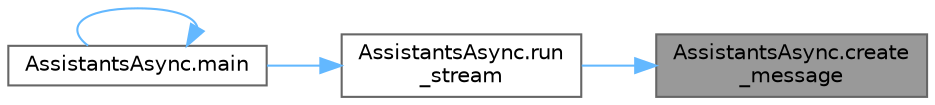 digraph "AssistantsAsync.create_message"
{
 // LATEX_PDF_SIZE
  bgcolor="transparent";
  edge [fontname=Helvetica,fontsize=10,labelfontname=Helvetica,labelfontsize=10];
  node [fontname=Helvetica,fontsize=10,shape=box,height=0.2,width=0.4];
  rankdir="RL";
  Node1 [id="Node000001",label="AssistantsAsync.create\l_message",height=0.2,width=0.4,color="gray40", fillcolor="grey60", style="filled", fontcolor="black",tooltip=" "];
  Node1 -> Node2 [id="edge1_Node000001_Node000002",dir="back",color="steelblue1",style="solid",tooltip=" "];
  Node2 [id="Node000002",label="AssistantsAsync.run\l_stream",height=0.2,width=0.4,color="grey40", fillcolor="white", style="filled",URL="$namespace_assistants_async.html#a8cebc42d44b6bf4a4a2e67fc938443ce",tooltip=" "];
  Node2 -> Node3 [id="edge2_Node000002_Node000003",dir="back",color="steelblue1",style="solid",tooltip=" "];
  Node3 [id="Node000003",label="AssistantsAsync.main",height=0.2,width=0.4,color="grey40", fillcolor="white", style="filled",URL="$namespace_assistants_async.html#a8340ef4a87d0a64cd26bdd17e074ecb8",tooltip=" "];
  Node3 -> Node3 [id="edge3_Node000003_Node000003",dir="back",color="steelblue1",style="solid",tooltip=" "];
}

